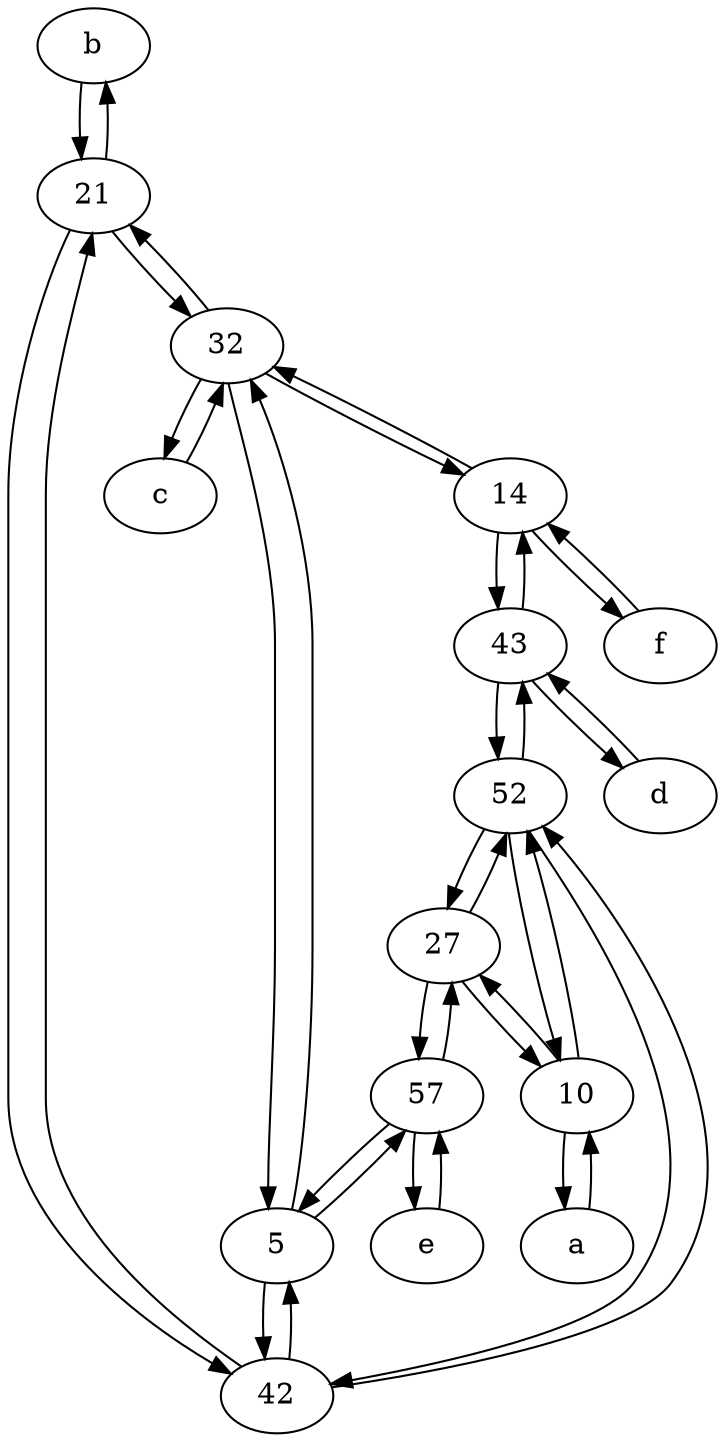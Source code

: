 digraph  {
	b [pos="50,20!"];
	27;
	42;
	43;
	c [pos="20,10!"];
	52;
	21;
	5;
	e [pos="30,50!"];
	10;
	a [pos="40,10!"];
	32;
	f [pos="15,45!"];
	d [pos="20,30!"];
	57;
	14;
	10 -> a;
	32 -> c;
	14 -> f;
	27 -> 52;
	32 -> 14;
	52 -> 43;
	5 -> 57;
	21 -> 42;
	f -> 14;
	57 -> 5;
	c -> 32;
	52 -> 27;
	27 -> 57;
	a -> 10;
	21 -> 32;
	52 -> 10;
	10 -> 52;
	42 -> 21;
	42 -> 52;
	42 -> 5;
	27 -> 10;
	32 -> 21;
	14 -> 43;
	14 -> 32;
	e -> 57;
	43 -> 14;
	b -> 21;
	52 -> 42;
	5 -> 42;
	d -> 43;
	21 -> b;
	57 -> e;
	57 -> 27;
	10 -> 27;
	5 -> 32;
	32 -> 5;
	43 -> d;
	43 -> 52;

	}